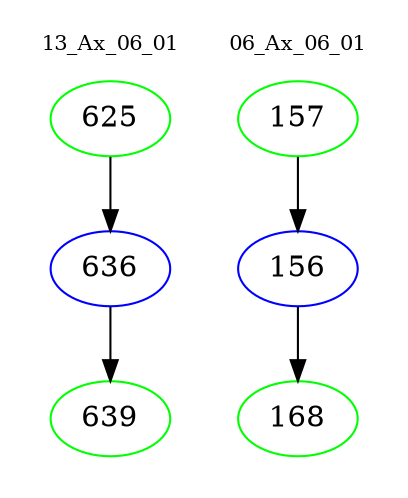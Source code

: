 digraph{
subgraph cluster_0 {
color = white
label = "13_Ax_06_01";
fontsize=10;
T0_625 [label="625", color="green"]
T0_625 -> T0_636 [color="black"]
T0_636 [label="636", color="blue"]
T0_636 -> T0_639 [color="black"]
T0_639 [label="639", color="green"]
}
subgraph cluster_1 {
color = white
label = "06_Ax_06_01";
fontsize=10;
T1_157 [label="157", color="green"]
T1_157 -> T1_156 [color="black"]
T1_156 [label="156", color="blue"]
T1_156 -> T1_168 [color="black"]
T1_168 [label="168", color="green"]
}
}
